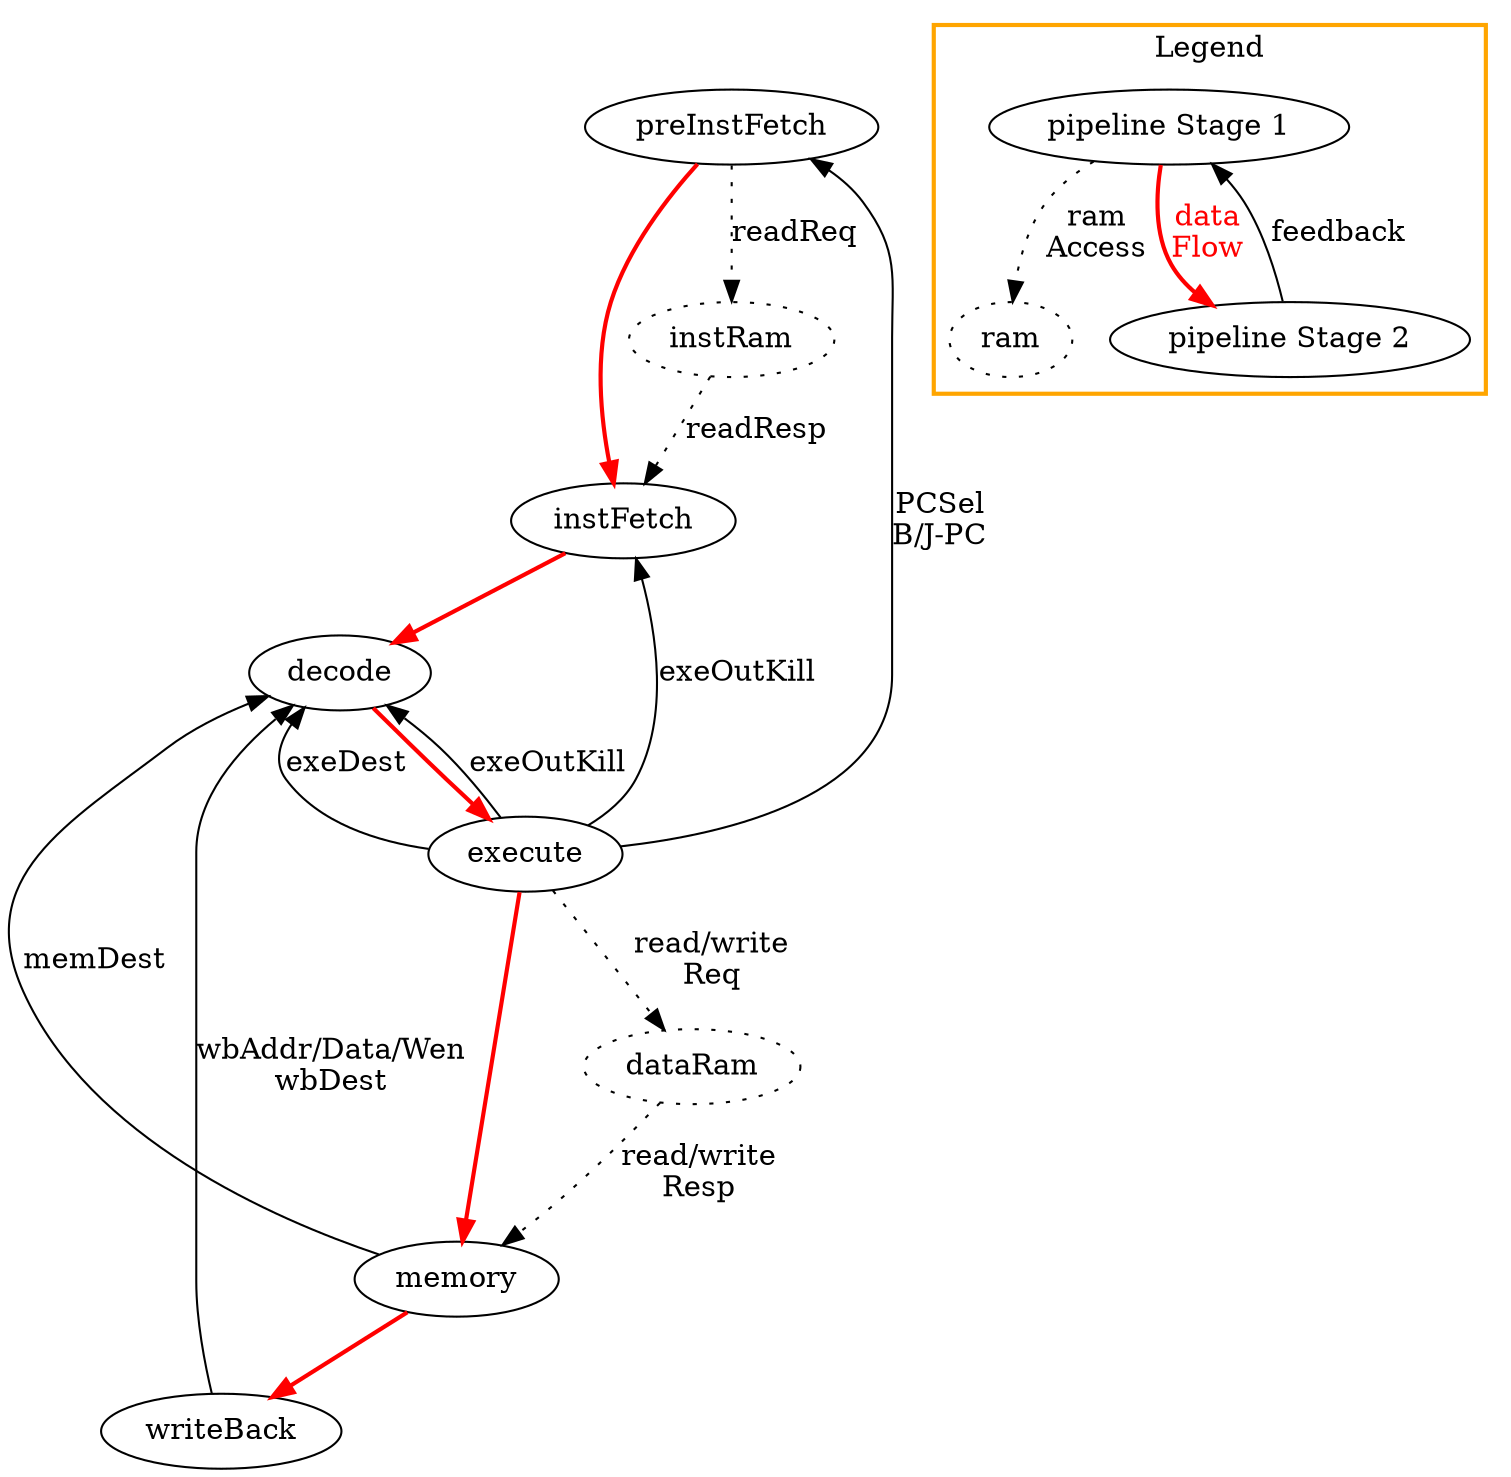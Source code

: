 digraph G {

  "preInstFetch" -> "instFetch" [style="bold", color="red"];
  "instFetch" -> "decode" [style="bold", color="red"];
  "decode" -> "execute" [style="bold", color="red"];
  "execute" -> "memory" [style="bold", color="red"];
  "memory" -> "writeBack" [style="bold", color="red"];


  "execute" -> "preInstFetch" [label="PCSel\nB/J-PC"];

  "execute" -> "instFetch" [label="exeOutKill"];

  "execute" -> "decode" [label="exeOutKill"];
  "execute" -> "decode" [label="exeDest"];
  "memory" -> "decode" [label="memDest"];
  "writeBack" -> "decode" [label="wbAddr/Data/Wen\nwbDest"];


//ram
  "instRam" [style="dotted"];
  "dataRam" [style="dotted"];

  "preInstFetch" -> "instRam" [label="readReq", style="dotted"];
  "instRam" -> "instFetch" [label="readResp", style="dotted"];

  "execute" -> "dataRam" [label="read/write\nReq", style="dotted"];
  "dataRam" -> "memory" [label="read/write\nResp", style="dotted"];



  // Legend
  subgraph cluster1 {
    "ram" [style="dotted"];
    "pipeline Stage 1" -> "pipeline Stage 2" [label="data\nFlow", fontcolor="red", style="bold", color="red"];
    "pipeline Stage 2" -> "pipeline Stage 1" [label="feedback"];
    "pipeline Stage 1" -> "ram" [label="ram\nAccess", style="dotted"];

    label = "Legend";
    style=bold;
    color = "orange";
  }
}
